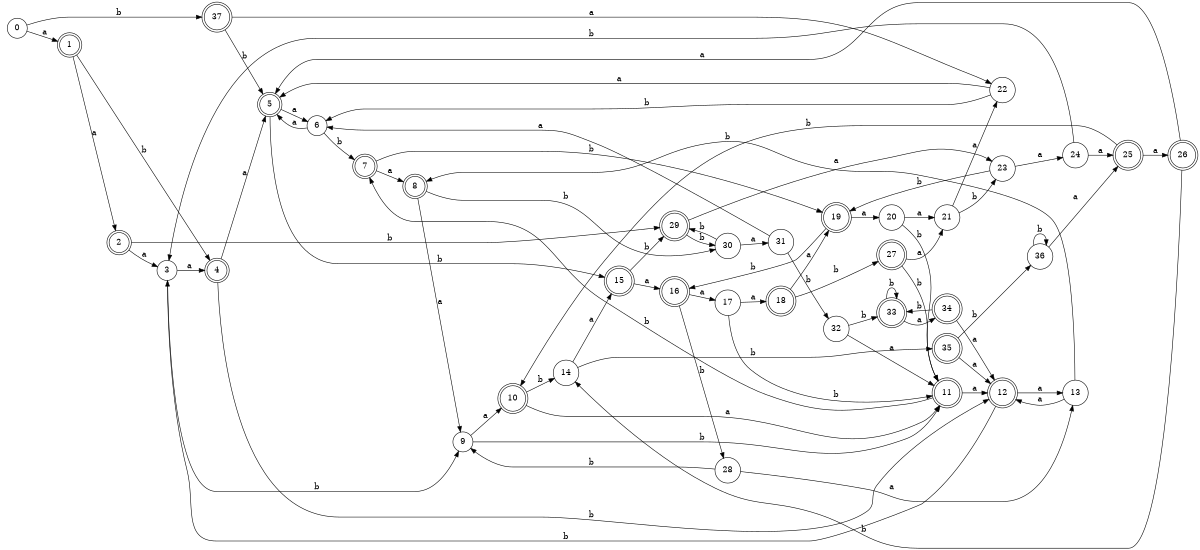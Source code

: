 digraph n31_10 {
__start0 [label="" shape="none"];

rankdir=LR;
size="8,5";

s0 [style="filled", color="black", fillcolor="white" shape="circle", label="0"];
s1 [style="rounded,filled", color="black", fillcolor="white" shape="doublecircle", label="1"];
s2 [style="rounded,filled", color="black", fillcolor="white" shape="doublecircle", label="2"];
s3 [style="filled", color="black", fillcolor="white" shape="circle", label="3"];
s4 [style="rounded,filled", color="black", fillcolor="white" shape="doublecircle", label="4"];
s5 [style="rounded,filled", color="black", fillcolor="white" shape="doublecircle", label="5"];
s6 [style="filled", color="black", fillcolor="white" shape="circle", label="6"];
s7 [style="rounded,filled", color="black", fillcolor="white" shape="doublecircle", label="7"];
s8 [style="rounded,filled", color="black", fillcolor="white" shape="doublecircle", label="8"];
s9 [style="filled", color="black", fillcolor="white" shape="circle", label="9"];
s10 [style="rounded,filled", color="black", fillcolor="white" shape="doublecircle", label="10"];
s11 [style="rounded,filled", color="black", fillcolor="white" shape="doublecircle", label="11"];
s12 [style="rounded,filled", color="black", fillcolor="white" shape="doublecircle", label="12"];
s13 [style="filled", color="black", fillcolor="white" shape="circle", label="13"];
s14 [style="filled", color="black", fillcolor="white" shape="circle", label="14"];
s15 [style="rounded,filled", color="black", fillcolor="white" shape="doublecircle", label="15"];
s16 [style="rounded,filled", color="black", fillcolor="white" shape="doublecircle", label="16"];
s17 [style="filled", color="black", fillcolor="white" shape="circle", label="17"];
s18 [style="rounded,filled", color="black", fillcolor="white" shape="doublecircle", label="18"];
s19 [style="rounded,filled", color="black", fillcolor="white" shape="doublecircle", label="19"];
s20 [style="filled", color="black", fillcolor="white" shape="circle", label="20"];
s21 [style="filled", color="black", fillcolor="white" shape="circle", label="21"];
s22 [style="filled", color="black", fillcolor="white" shape="circle", label="22"];
s23 [style="filled", color="black", fillcolor="white" shape="circle", label="23"];
s24 [style="filled", color="black", fillcolor="white" shape="circle", label="24"];
s25 [style="rounded,filled", color="black", fillcolor="white" shape="doublecircle", label="25"];
s26 [style="rounded,filled", color="black", fillcolor="white" shape="doublecircle", label="26"];
s27 [style="rounded,filled", color="black", fillcolor="white" shape="doublecircle", label="27"];
s28 [style="filled", color="black", fillcolor="white" shape="circle", label="28"];
s29 [style="rounded,filled", color="black", fillcolor="white" shape="doublecircle", label="29"];
s30 [style="filled", color="black", fillcolor="white" shape="circle", label="30"];
s31 [style="filled", color="black", fillcolor="white" shape="circle", label="31"];
s32 [style="filled", color="black", fillcolor="white" shape="circle", label="32"];
s33 [style="rounded,filled", color="black", fillcolor="white" shape="doublecircle", label="33"];
s34 [style="rounded,filled", color="black", fillcolor="white" shape="doublecircle", label="34"];
s35 [style="rounded,filled", color="black", fillcolor="white" shape="doublecircle", label="35"];
s36 [style="filled", color="black", fillcolor="white" shape="circle", label="36"];
s37 [style="rounded,filled", color="black", fillcolor="white" shape="doublecircle", label="37"];
s0 -> s1 [label="a"];
s0 -> s37 [label="b"];
s1 -> s2 [label="a"];
s1 -> s4 [label="b"];
s2 -> s3 [label="a"];
s2 -> s29 [label="b"];
s3 -> s4 [label="a"];
s3 -> s9 [label="b"];
s4 -> s5 [label="a"];
s4 -> s12 [label="b"];
s5 -> s6 [label="a"];
s5 -> s15 [label="b"];
s6 -> s5 [label="a"];
s6 -> s7 [label="b"];
s7 -> s8 [label="a"];
s7 -> s19 [label="b"];
s8 -> s9 [label="a"];
s8 -> s30 [label="b"];
s9 -> s10 [label="a"];
s9 -> s11 [label="b"];
s10 -> s11 [label="a"];
s10 -> s14 [label="b"];
s11 -> s12 [label="a"];
s11 -> s7 [label="b"];
s12 -> s13 [label="a"];
s12 -> s3 [label="b"];
s13 -> s12 [label="a"];
s13 -> s8 [label="b"];
s14 -> s15 [label="a"];
s14 -> s35 [label="b"];
s15 -> s16 [label="a"];
s15 -> s29 [label="b"];
s16 -> s17 [label="a"];
s16 -> s28 [label="b"];
s17 -> s18 [label="a"];
s17 -> s11 [label="b"];
s18 -> s19 [label="a"];
s18 -> s27 [label="b"];
s19 -> s20 [label="a"];
s19 -> s16 [label="b"];
s20 -> s21 [label="a"];
s20 -> s11 [label="b"];
s21 -> s22 [label="a"];
s21 -> s23 [label="b"];
s22 -> s5 [label="a"];
s22 -> s6 [label="b"];
s23 -> s24 [label="a"];
s23 -> s19 [label="b"];
s24 -> s25 [label="a"];
s24 -> s3 [label="b"];
s25 -> s26 [label="a"];
s25 -> s10 [label="b"];
s26 -> s5 [label="a"];
s26 -> s14 [label="b"];
s27 -> s21 [label="a"];
s27 -> s11 [label="b"];
s28 -> s13 [label="a"];
s28 -> s9 [label="b"];
s29 -> s23 [label="a"];
s29 -> s30 [label="b"];
s30 -> s31 [label="a"];
s30 -> s29 [label="b"];
s31 -> s6 [label="a"];
s31 -> s32 [label="b"];
s32 -> s11 [label="a"];
s32 -> s33 [label="b"];
s33 -> s34 [label="a"];
s33 -> s33 [label="b"];
s34 -> s12 [label="a"];
s34 -> s33 [label="b"];
s35 -> s12 [label="a"];
s35 -> s36 [label="b"];
s36 -> s25 [label="a"];
s36 -> s36 [label="b"];
s37 -> s22 [label="a"];
s37 -> s5 [label="b"];

}